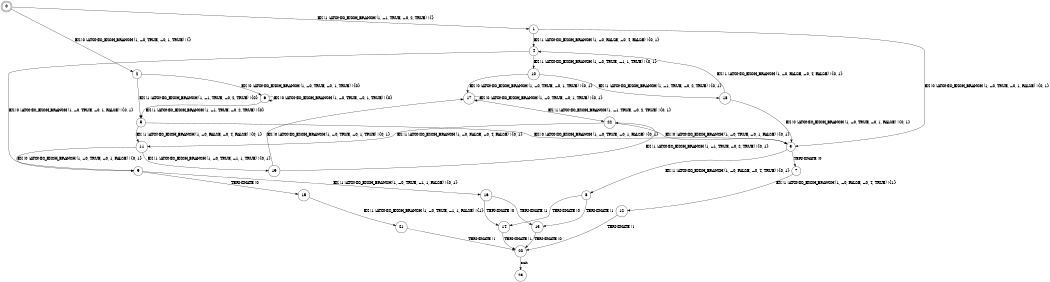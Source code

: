 digraph BCG {
size = "7, 10.5";
center = TRUE;
node [shape = circle];
0 [peripheries = 2];
0 -> 1 [label = "EX !1 !ATOMIC_EXCH_BRANCH (1, +1, TRUE, +0, 2, TRUE) !{}"];
0 -> 2 [label = "EX !0 !ATOMIC_EXCH_BRANCH (1, +0, TRUE, +0, 1, TRUE) !{}"];
1 -> 3 [label = "EX !0 !ATOMIC_EXCH_BRANCH (1, +0, TRUE, +0, 1, FALSE) !{0, 1}"];
1 -> 4 [label = "EX !1 !ATOMIC_EXCH_BRANCH (1, +0, FALSE, +0, 4, FALSE) !{0, 1}"];
2 -> 5 [label = "EX !1 !ATOMIC_EXCH_BRANCH (1, +1, TRUE, +0, 2, TRUE) !{0}"];
2 -> 6 [label = "EX !0 !ATOMIC_EXCH_BRANCH (1, +0, TRUE, +0, 1, TRUE) !{0}"];
3 -> 7 [label = "TERMINATE !0"];
3 -> 8 [label = "EX !1 !ATOMIC_EXCH_BRANCH (1, +0, FALSE, +0, 4, TRUE) !{0, 1}"];
4 -> 9 [label = "EX !0 !ATOMIC_EXCH_BRANCH (1, +0, TRUE, +0, 1, FALSE) !{0, 1}"];
4 -> 10 [label = "EX !1 !ATOMIC_EXCH_BRANCH (1, +0, TRUE, +1, 1, TRUE) !{0, 1}"];
5 -> 11 [label = "EX !1 !ATOMIC_EXCH_BRANCH (1, +0, FALSE, +0, 4, FALSE) !{0, 1}"];
5 -> 3 [label = "EX !0 !ATOMIC_EXCH_BRANCH (1, +0, TRUE, +0, 1, FALSE) !{0, 1}"];
6 -> 5 [label = "EX !1 !ATOMIC_EXCH_BRANCH (1, +1, TRUE, +0, 2, TRUE) !{0}"];
6 -> 6 [label = "EX !0 !ATOMIC_EXCH_BRANCH (1, +0, TRUE, +0, 1, TRUE) !{0}"];
7 -> 12 [label = "EX !1 !ATOMIC_EXCH_BRANCH (1, +0, FALSE, +0, 4, TRUE) !{1}"];
8 -> 13 [label = "TERMINATE !1"];
8 -> 14 [label = "TERMINATE !0"];
9 -> 15 [label = "TERMINATE !0"];
9 -> 16 [label = "EX !1 !ATOMIC_EXCH_BRANCH (1, +0, TRUE, +1, 1, FALSE) !{0, 1}"];
10 -> 17 [label = "EX !0 !ATOMIC_EXCH_BRANCH (1, +0, TRUE, +0, 1, TRUE) !{0, 1}"];
10 -> 18 [label = "EX !1 !ATOMIC_EXCH_BRANCH (1, +1, TRUE, +0, 2, TRUE) !{0, 1}"];
11 -> 19 [label = "EX !1 !ATOMIC_EXCH_BRANCH (1, +0, TRUE, +1, 1, TRUE) !{0, 1}"];
11 -> 9 [label = "EX !0 !ATOMIC_EXCH_BRANCH (1, +0, TRUE, +0, 1, FALSE) !{0, 1}"];
12 -> 20 [label = "TERMINATE !1"];
13 -> 20 [label = "TERMINATE !0"];
14 -> 20 [label = "TERMINATE !1"];
15 -> 21 [label = "EX !1 !ATOMIC_EXCH_BRANCH (1, +0, TRUE, +1, 1, FALSE) !{1}"];
16 -> 13 [label = "TERMINATE !1"];
16 -> 14 [label = "TERMINATE !0"];
17 -> 22 [label = "EX !1 !ATOMIC_EXCH_BRANCH (1, +1, TRUE, +0, 2, TRUE) !{0, 1}"];
17 -> 17 [label = "EX !0 !ATOMIC_EXCH_BRANCH (1, +0, TRUE, +0, 1, TRUE) !{0, 1}"];
18 -> 3 [label = "EX !0 !ATOMIC_EXCH_BRANCH (1, +0, TRUE, +0, 1, FALSE) !{0, 1}"];
18 -> 4 [label = "EX !1 !ATOMIC_EXCH_BRANCH (1, +0, FALSE, +0, 4, FALSE) !{0, 1}"];
19 -> 22 [label = "EX !1 !ATOMIC_EXCH_BRANCH (1, +1, TRUE, +0, 2, TRUE) !{0, 1}"];
19 -> 17 [label = "EX !0 !ATOMIC_EXCH_BRANCH (1, +0, TRUE, +0, 1, TRUE) !{0, 1}"];
20 -> 23 [label = "exit"];
21 -> 20 [label = "TERMINATE !1"];
22 -> 11 [label = "EX !1 !ATOMIC_EXCH_BRANCH (1, +0, FALSE, +0, 4, FALSE) !{0, 1}"];
22 -> 3 [label = "EX !0 !ATOMIC_EXCH_BRANCH (1, +0, TRUE, +0, 1, FALSE) !{0, 1}"];
}
